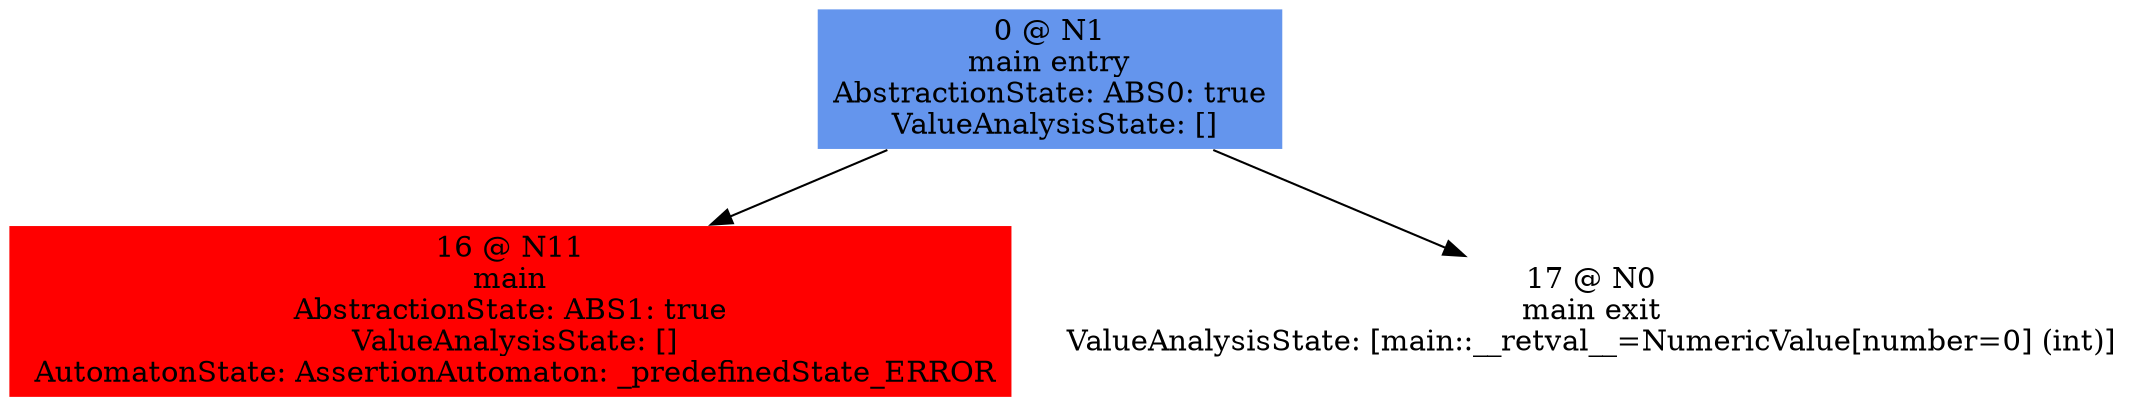 digraph ARG {
node [style="filled" shape="box" color="white"]
0 [fillcolor="cornflowerblue" label="0 @ N1\nmain entry\nAbstractionState: ABS0: true\n ValueAnalysisState: []\n" id="0"]
16 [fillcolor="red" label="16 @ N11\nmain\nAbstractionState: ABS1: true\n ValueAnalysisState: []\n AutomatonState: AssertionAutomaton: _predefinedState_ERROR\n" id="16"]
17 [label="17 @ N0\nmain exit\nValueAnalysisState: [main::__retval__=NumericValue[number=0] (int)]\n" id="17"]
0 -> 17 []
0 -> 16 []
}
